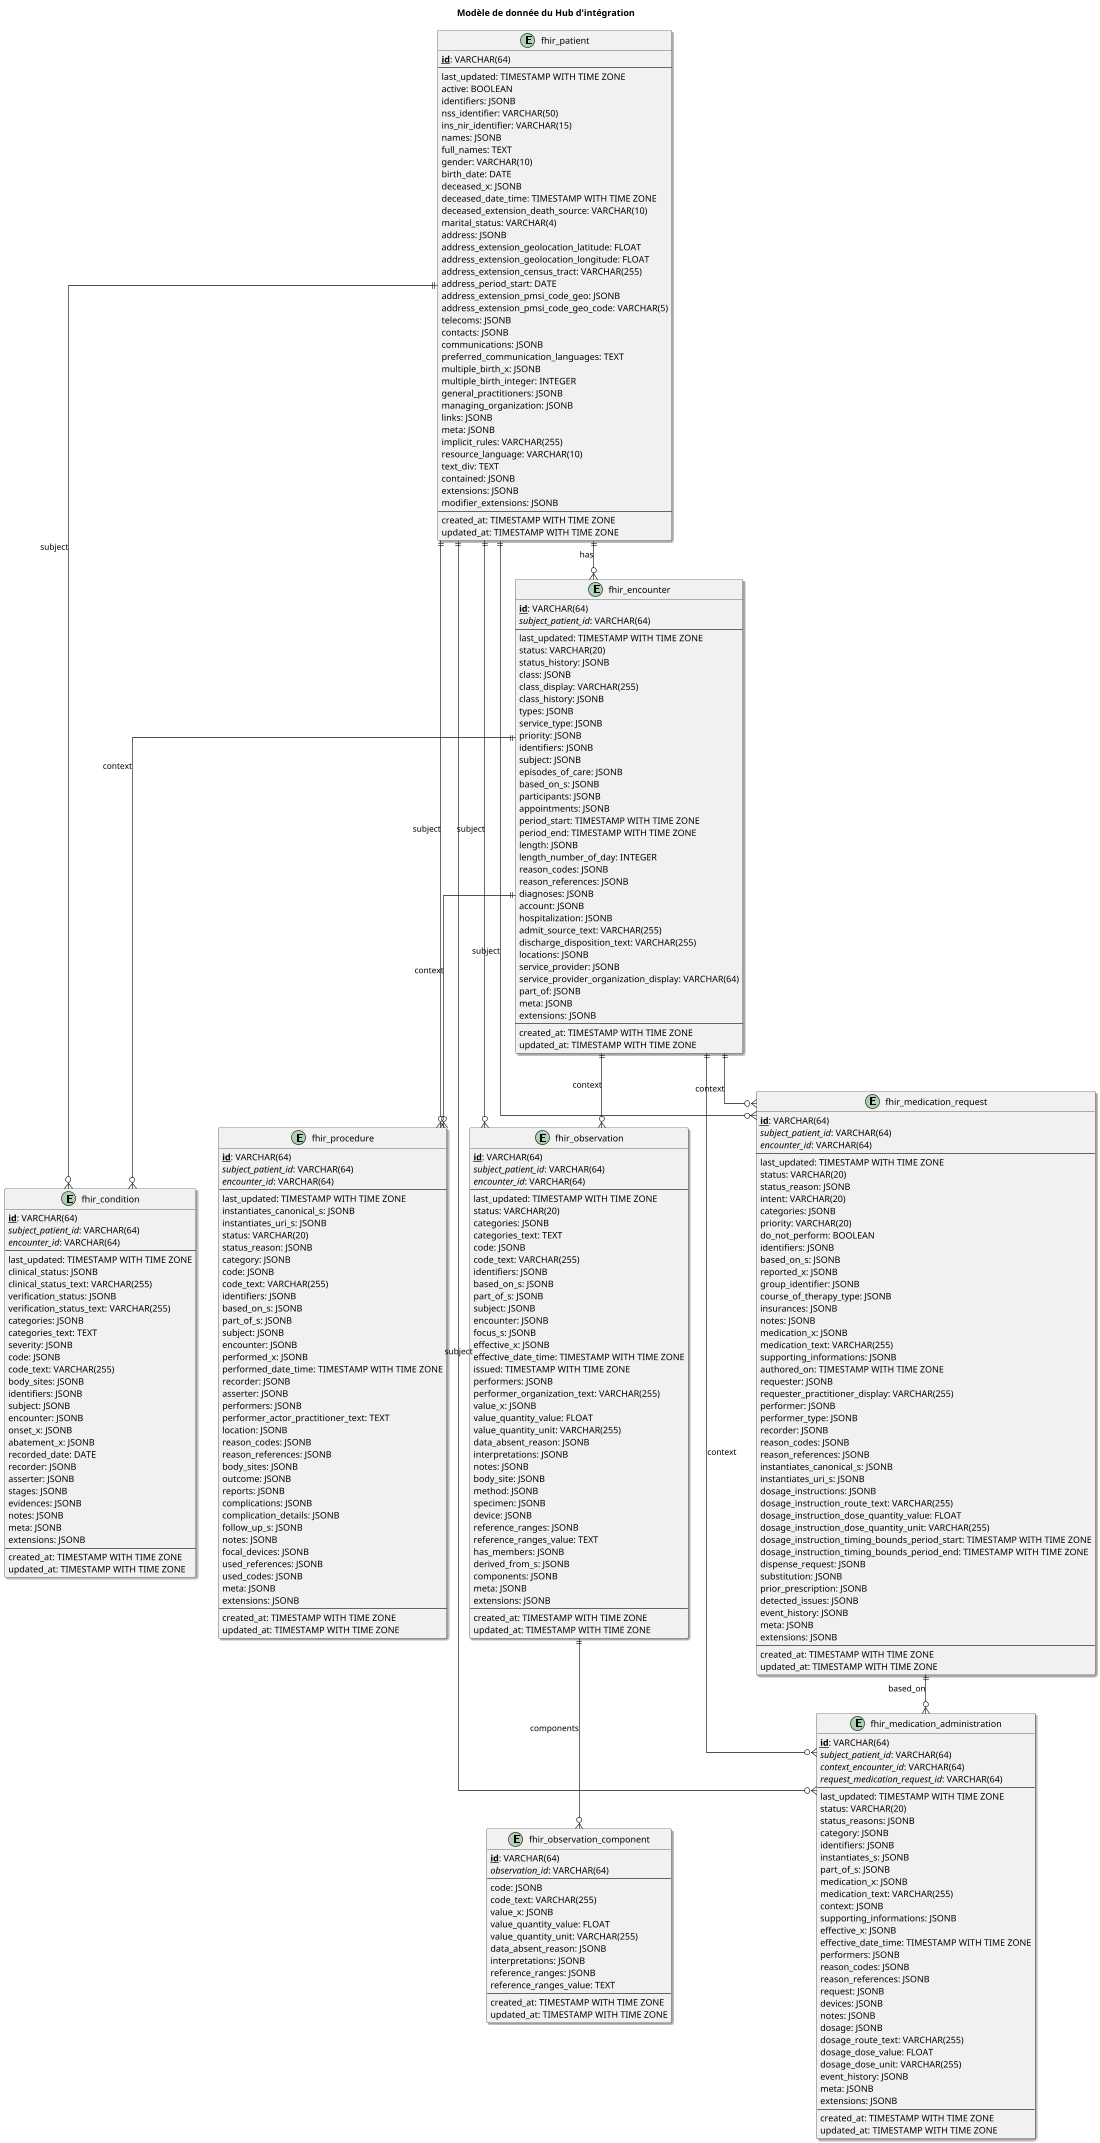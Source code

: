 @startuml fsl-datamodel

skinparam Shadowing 1.0
' avoid problems with angled crows feet
skinparam linetype ortho

scale max 1100 width

title
Modèle de donnée du Hub d'intégration
end title

' Entity styling
!define TABLE(name) entity name
!define PK(field) <b><u>field</u></b>
!define FK(field) <i>field</i>

' Define entity tables with FHIR structure
TABLE(fhir_patient) {
  PK(id): VARCHAR(64)
  --
  last_updated: TIMESTAMP WITH TIME ZONE
  active: BOOLEAN
  identifiers: JSONB
  nss_identifier: VARCHAR(50)
  ins_nir_identifier: VARCHAR(15)
  names: JSONB
  full_names: TEXT
  gender: VARCHAR(10)
  birth_date: DATE
  deceased_x: JSONB
  deceased_date_time: TIMESTAMP WITH TIME ZONE
  deceased_extension_death_source: VARCHAR(10)
  marital_status: VARCHAR(4)
  address: JSONB
  address_extension_geolocation_latitude: FLOAT
  address_extension_geolocation_longitude: FLOAT
  address_extension_census_tract: VARCHAR(255)
  address_period_start: DATE
  address_extension_pmsi_code_geo: JSONB
  address_extension_pmsi_code_geo_code: VARCHAR(5)
  telecoms: JSONB
  contacts: JSONB
  communications: JSONB
  preferred_communication_languages: TEXT
  multiple_birth_x: JSONB
  multiple_birth_integer: INTEGER
  general_practitioners: JSONB
  managing_organization: JSONB
  links: JSONB
  meta: JSONB
  implicit_rules: VARCHAR(255)
  resource_language: VARCHAR(10)
  text_div: TEXT
  contained: JSONB
  extensions: JSONB
  modifier_extensions: JSONB
  --
  created_at: TIMESTAMP WITH TIME ZONE
  updated_at: TIMESTAMP WITH TIME ZONE
}

TABLE(fhir_encounter) {
  PK(id): VARCHAR(64)
  FK(subject_patient_id): VARCHAR(64)
  --
  last_updated: TIMESTAMP WITH TIME ZONE
  status: VARCHAR(20)
  status_history: JSONB
  class: JSONB
  class_display: VARCHAR(255)
  class_history: JSONB
  types: JSONB
  service_type: JSONB
  priority: JSONB
  identifiers: JSONB
  subject: JSONB
  episodes_of_care: JSONB
  based_on_s: JSONB
  participants: JSONB
  appointments: JSONB
  period_start: TIMESTAMP WITH TIME ZONE
  period_end: TIMESTAMP WITH TIME ZONE
  length: JSONB
  length_number_of_day: INTEGER
  reason_codes: JSONB
  reason_references: JSONB
  diagnoses: JSONB
  account: JSONB
  hospitalization: JSONB
  admit_source_text: VARCHAR(255)
  discharge_disposition_text: VARCHAR(255)
  locations: JSONB
  service_provider: JSONB
  service_provider_organization_display: VARCHAR(64)
  part_of: JSONB
  meta: JSONB
  extensions: JSONB
  --
  ' Audit fields
  created_at: TIMESTAMP WITH TIME ZONE
  updated_at: TIMESTAMP WITH TIME ZONE
}

TABLE(fhir_condition) {
  PK(id): VARCHAR(64)
  FK(subject_patient_id): VARCHAR(64)
  FK(encounter_id): VARCHAR(64)
  --
  last_updated: TIMESTAMP WITH TIME ZONE
  clinical_status: JSONB
  clinical_status_text: VARCHAR(255)
  verification_status: JSONB
  verification_status_text: VARCHAR(255)
  categories: JSONB
  categories_text: TEXT
  severity: JSONB
  code: JSONB
  code_text: VARCHAR(255)
  body_sites: JSONB
  identifiers: JSONB
  subject: JSONB
  encounter: JSONB
  onset_x: JSONB
  abatement_x: JSONB
  recorded_date: DATE
  recorder: JSONB
  asserter: JSONB
  stages: JSONB
  evidences: JSONB
  notes: JSONB
  meta: JSONB
  extensions: JSONB
  --
  created_at: TIMESTAMP WITH TIME ZONE
  updated_at: TIMESTAMP WITH TIME ZONE
}

TABLE(fhir_procedure) {
  PK(id): VARCHAR(64)
  FK(subject_patient_id): VARCHAR(64)
  FK(encounter_id): VARCHAR(64)
  --
  last_updated: TIMESTAMP WITH TIME ZONE
  instantiates_canonical_s: JSONB
  instantiates_uri_s: JSONB
  status: VARCHAR(20)
  status_reason: JSONB
  category: JSONB
  code: JSONB
  code_text: VARCHAR(255)
  identifiers: JSONB
  based_on_s: JSONB
  part_of_s: JSONB
  subject: JSONB
  encounter: JSONB
  performed_x: JSONB
  performed_date_time: TIMESTAMP WITH TIME ZONE
  recorder: JSONB
  asserter: JSONB
  performers: JSONB
  performer_actor_practitioner_text: TEXT
  location: JSONB
  reason_codes: JSONB
  reason_references: JSONB
  body_sites: JSONB
  outcome: JSONB
  reports: JSONB
  complications: JSONB
  complication_details: JSONB
  follow_up_s: JSONB
  notes: JSONB
  focal_devices: JSONB
  used_references: JSONB
  used_codes: JSONB
  meta: JSONB
  extensions: JSONB
  --
  ' Audit fields
  created_at: TIMESTAMP WITH TIME ZONE
  updated_at: TIMESTAMP WITH TIME ZONE
}

TABLE(fhir_observation) {
  PK(id): VARCHAR(64)
  FK(subject_patient_id): VARCHAR(64)
  FK(encounter_id): VARCHAR(64)
  --
  last_updated: TIMESTAMP WITH TIME ZONE
  status: VARCHAR(20)
  categories: JSONB
  categories_text: TEXT
  code: JSONB
  code_text: VARCHAR(255)
  identifiers: JSONB
  based_on_s: JSONB
  part_of_s: JSONB
  subject: JSONB
  encounter: JSONB
  focus_s: JSONB
  effective_x: JSONB
  effective_date_time: TIMESTAMP WITH TIME ZONE
  issued: TIMESTAMP WITH TIME ZONE
  performers: JSONB
  performer_organization_text: VARCHAR(255)
  value_x: JSONB
  value_quantity_value: FLOAT
  value_quantity_unit: VARCHAR(255)
  data_absent_reason: JSONB
  interpretations: JSONB
  notes: JSONB
  body_site: JSONB
  method: JSONB
  specimen: JSONB
  device: JSONB
  reference_ranges: JSONB
  reference_ranges_value: TEXT
  has_members: JSONB
  derived_from_s: JSONB
  components: JSONB
  meta: JSONB
  extensions: JSONB
  --
  ' Audit fields
  created_at: TIMESTAMP WITH TIME ZONE
  updated_at: TIMESTAMP WITH TIME ZONE
}

TABLE(fhir_observation_component) {
  PK(id): VARCHAR(64)
  FK(observation_id): VARCHAR(64)
  --
  code: JSONB
  code_text: VARCHAR(255)
  value_x: JSONB
  value_quantity_value: FLOAT
  value_quantity_unit: VARCHAR(255)
  data_absent_reason: JSONB
  interpretations: JSONB
  reference_ranges: JSONB
  reference_ranges_value: TEXT
  --
  ' Audit fields
  created_at: TIMESTAMP WITH TIME ZONE
  updated_at: TIMESTAMP WITH TIME ZONE
}

TABLE(fhir_medication_request) {
  PK(id): VARCHAR(64)
  FK(subject_patient_id): VARCHAR(64)
  FK(encounter_id): VARCHAR(64)
  --
  last_updated: TIMESTAMP WITH TIME ZONE
  status: VARCHAR(20)
  status_reason: JSONB
  intent: VARCHAR(20)
  categories: JSONB
  priority: VARCHAR(20)
  do_not_perform: BOOLEAN
  identifiers: JSONB
  based_on_s: JSONB
  reported_x: JSONB
  group_identifier: JSONB
  course_of_therapy_type: JSONB
  insurances: JSONB
  notes: JSONB
  medication_x: JSONB
  medication_text: VARCHAR(255)
  supporting_informations: JSONB
  authored_on: TIMESTAMP WITH TIME ZONE
  requester: JSONB
  requester_practitioner_display: VARCHAR(255)
  performer: JSONB
  performer_type: JSONB
  recorder: JSONB
  reason_codes: JSONB
  reason_references: JSONB
  instantiates_canonical_s: JSONB
  instantiates_uri_s: JSONB
  dosage_instructions: JSONB
  dosage_instruction_route_text: VARCHAR(255)
  dosage_instruction_dose_quantity_value: FLOAT
  dosage_instruction_dose_quantity_unit: VARCHAR(255)
  dosage_instruction_timing_bounds_period_start: TIMESTAMP WITH TIME ZONE
  dosage_instruction_timing_bounds_period_end: TIMESTAMP WITH TIME ZONE
  dispense_request: JSONB
  substitution: JSONB
  prior_prescription: JSONB
  detected_issues: JSONB
  event_history: JSONB
  meta: JSONB
  extensions: JSONB
  --
  ' Audit fields
  created_at: TIMESTAMP WITH TIME ZONE
  updated_at: TIMESTAMP WITH TIME ZONE
}

TABLE(fhir_medication_administration) {
  PK(id): VARCHAR(64)
  FK(subject_patient_id): VARCHAR(64)
  FK(context_encounter_id): VARCHAR(64)
  FK(request_medication_request_id): VARCHAR(64)
  --
  last_updated: TIMESTAMP WITH TIME ZONE
  status: VARCHAR(20)
  status_reasons: JSONB
  category: JSONB
  identifiers: JSONB
  instantiates_s: JSONB
  part_of_s: JSONB
  medication_x: JSONB
  medication_text: VARCHAR(255)
  context: JSONB
  supporting_informations: JSONB
  effective_x: JSONB
  effective_date_time: TIMESTAMP WITH TIME ZONE
  performers: JSONB
  reason_codes: JSONB
  reason_references: JSONB
  request: JSONB
  devices: JSONB
  notes: JSONB
  dosage: JSONB
  dosage_route_text: VARCHAR(255)
  dosage_dose_value: FLOAT
  dosage_dose_unit: VARCHAR(255)
  event_history: JSONB
  meta: JSONB
  extensions: JSONB
  --
  ' Audit fields
  created_at: TIMESTAMP WITH TIME ZONE
  updated_at: TIMESTAMP WITH TIME ZONE
}

' Define relationships with crow's foot notation
fhir_patient ||--o{ fhir_encounter : "has"
fhir_patient ||--o{ fhir_condition : "subject"
fhir_patient ||--o{ fhir_procedure : "subject"
fhir_patient ||--o{ fhir_observation : "subject"
fhir_patient ||--o{ fhir_medication_request : "subject"
fhir_patient ||--o{ fhir_medication_administration : "subject"

fhir_encounter ||--o{ fhir_condition : "context"
fhir_encounter ||--o{ fhir_procedure : "context"
fhir_encounter ||--o{ fhir_observation : "context"
fhir_encounter ||--o{ fhir_medication_request : "context"
fhir_encounter ||--o{ fhir_medication_administration : "context"

fhir_observation ||--o{ fhir_observation_component : "components"

fhir_medication_request ||--o{ fhir_medication_administration : "based_on"

@enduml